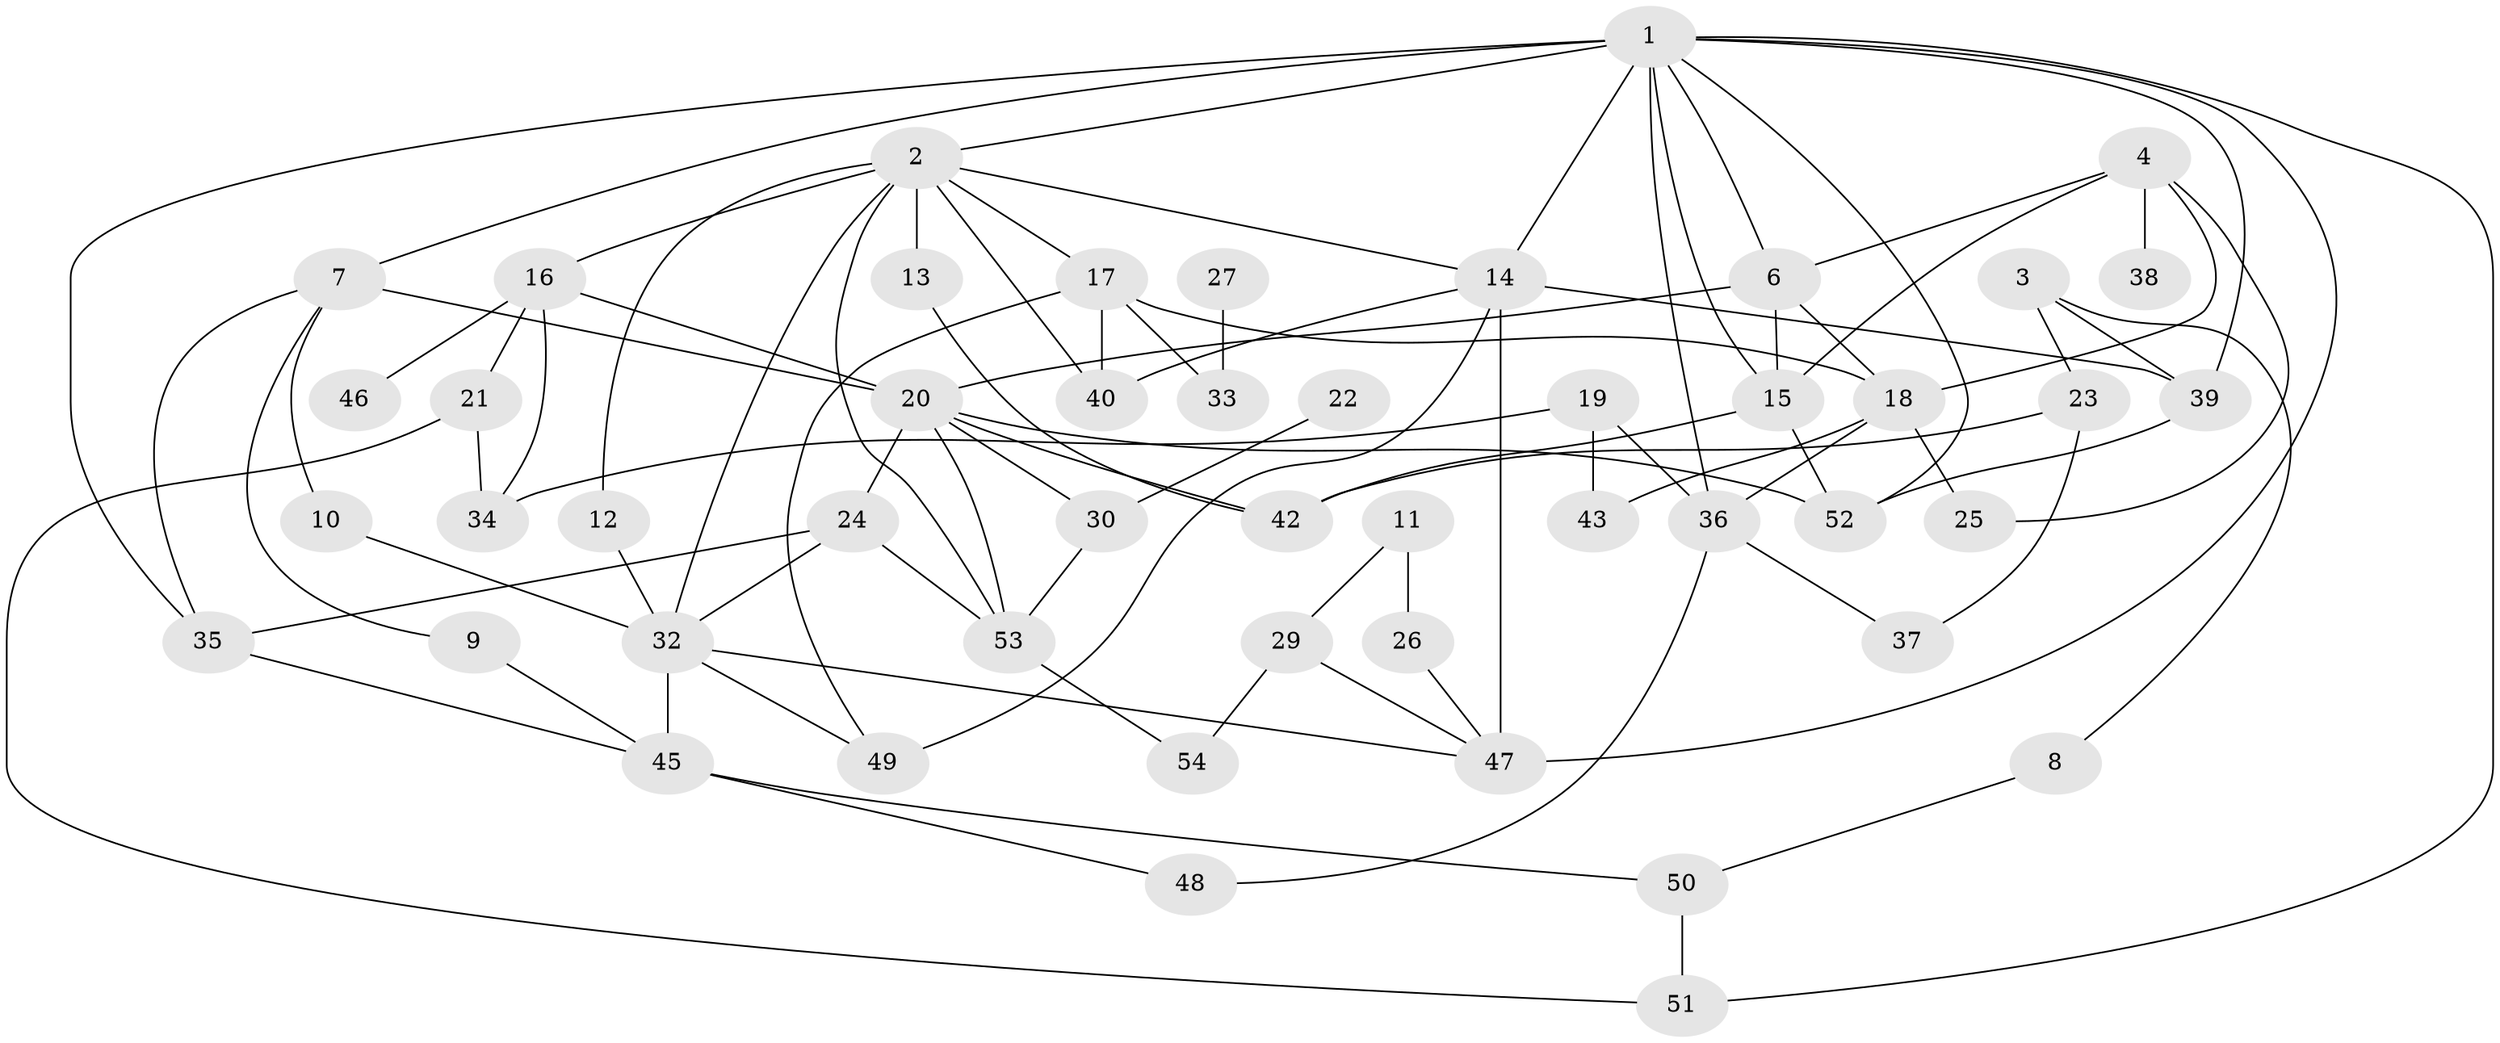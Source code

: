 // original degree distribution, {9: 0.009345794392523364, 3: 0.27102803738317754, 5: 0.09345794392523364, 0: 0.04672897196261682, 2: 0.2897196261682243, 1: 0.1308411214953271, 4: 0.11214953271028037, 6: 0.028037383177570093, 8: 0.018691588785046728}
// Generated by graph-tools (version 1.1) at 2025/48/03/04/25 22:48:15]
// undirected, 49 vertices, 90 edges
graph export_dot {
  node [color=gray90,style=filled];
  1;
  2;
  3;
  4;
  6;
  7;
  8;
  9;
  10;
  11;
  12;
  13;
  14;
  15;
  16;
  17;
  18;
  19;
  20;
  21;
  22;
  23;
  24;
  25;
  26;
  27;
  29;
  30;
  32;
  33;
  34;
  35;
  36;
  37;
  38;
  39;
  40;
  42;
  43;
  45;
  46;
  47;
  48;
  49;
  50;
  51;
  52;
  53;
  54;
  1 -- 2 [weight=1.0];
  1 -- 6 [weight=1.0];
  1 -- 7 [weight=2.0];
  1 -- 14 [weight=1.0];
  1 -- 15 [weight=1.0];
  1 -- 35 [weight=1.0];
  1 -- 36 [weight=1.0];
  1 -- 39 [weight=1.0];
  1 -- 47 [weight=1.0];
  1 -- 51 [weight=1.0];
  1 -- 52 [weight=1.0];
  2 -- 12 [weight=1.0];
  2 -- 13 [weight=1.0];
  2 -- 14 [weight=1.0];
  2 -- 16 [weight=1.0];
  2 -- 17 [weight=1.0];
  2 -- 32 [weight=1.0];
  2 -- 40 [weight=1.0];
  2 -- 53 [weight=1.0];
  3 -- 8 [weight=1.0];
  3 -- 23 [weight=1.0];
  3 -- 39 [weight=1.0];
  4 -- 6 [weight=1.0];
  4 -- 15 [weight=1.0];
  4 -- 18 [weight=1.0];
  4 -- 25 [weight=1.0];
  4 -- 38 [weight=1.0];
  6 -- 15 [weight=1.0];
  6 -- 18 [weight=1.0];
  6 -- 20 [weight=1.0];
  7 -- 9 [weight=1.0];
  7 -- 10 [weight=1.0];
  7 -- 20 [weight=1.0];
  7 -- 35 [weight=1.0];
  8 -- 50 [weight=1.0];
  9 -- 45 [weight=1.0];
  10 -- 32 [weight=1.0];
  11 -- 26 [weight=1.0];
  11 -- 29 [weight=1.0];
  12 -- 32 [weight=1.0];
  13 -- 42 [weight=1.0];
  14 -- 39 [weight=1.0];
  14 -- 40 [weight=1.0];
  14 -- 47 [weight=5.0];
  14 -- 49 [weight=2.0];
  15 -- 42 [weight=1.0];
  15 -- 52 [weight=1.0];
  16 -- 20 [weight=2.0];
  16 -- 21 [weight=1.0];
  16 -- 34 [weight=2.0];
  16 -- 46 [weight=1.0];
  17 -- 18 [weight=2.0];
  17 -- 33 [weight=1.0];
  17 -- 40 [weight=2.0];
  17 -- 49 [weight=1.0];
  18 -- 25 [weight=1.0];
  18 -- 36 [weight=1.0];
  18 -- 43 [weight=1.0];
  19 -- 34 [weight=2.0];
  19 -- 36 [weight=1.0];
  19 -- 43 [weight=1.0];
  20 -- 24 [weight=1.0];
  20 -- 30 [weight=1.0];
  20 -- 42 [weight=1.0];
  20 -- 52 [weight=1.0];
  20 -- 53 [weight=1.0];
  21 -- 34 [weight=1.0];
  21 -- 51 [weight=1.0];
  22 -- 30 [weight=1.0];
  23 -- 37 [weight=1.0];
  23 -- 42 [weight=1.0];
  24 -- 32 [weight=1.0];
  24 -- 35 [weight=1.0];
  24 -- 53 [weight=1.0];
  26 -- 47 [weight=1.0];
  27 -- 33 [weight=1.0];
  29 -- 47 [weight=1.0];
  29 -- 54 [weight=1.0];
  30 -- 53 [weight=1.0];
  32 -- 45 [weight=1.0];
  32 -- 47 [weight=1.0];
  32 -- 49 [weight=1.0];
  35 -- 45 [weight=1.0];
  36 -- 37 [weight=1.0];
  36 -- 48 [weight=1.0];
  39 -- 52 [weight=1.0];
  45 -- 48 [weight=1.0];
  45 -- 50 [weight=1.0];
  50 -- 51 [weight=1.0];
  53 -- 54 [weight=1.0];
}
